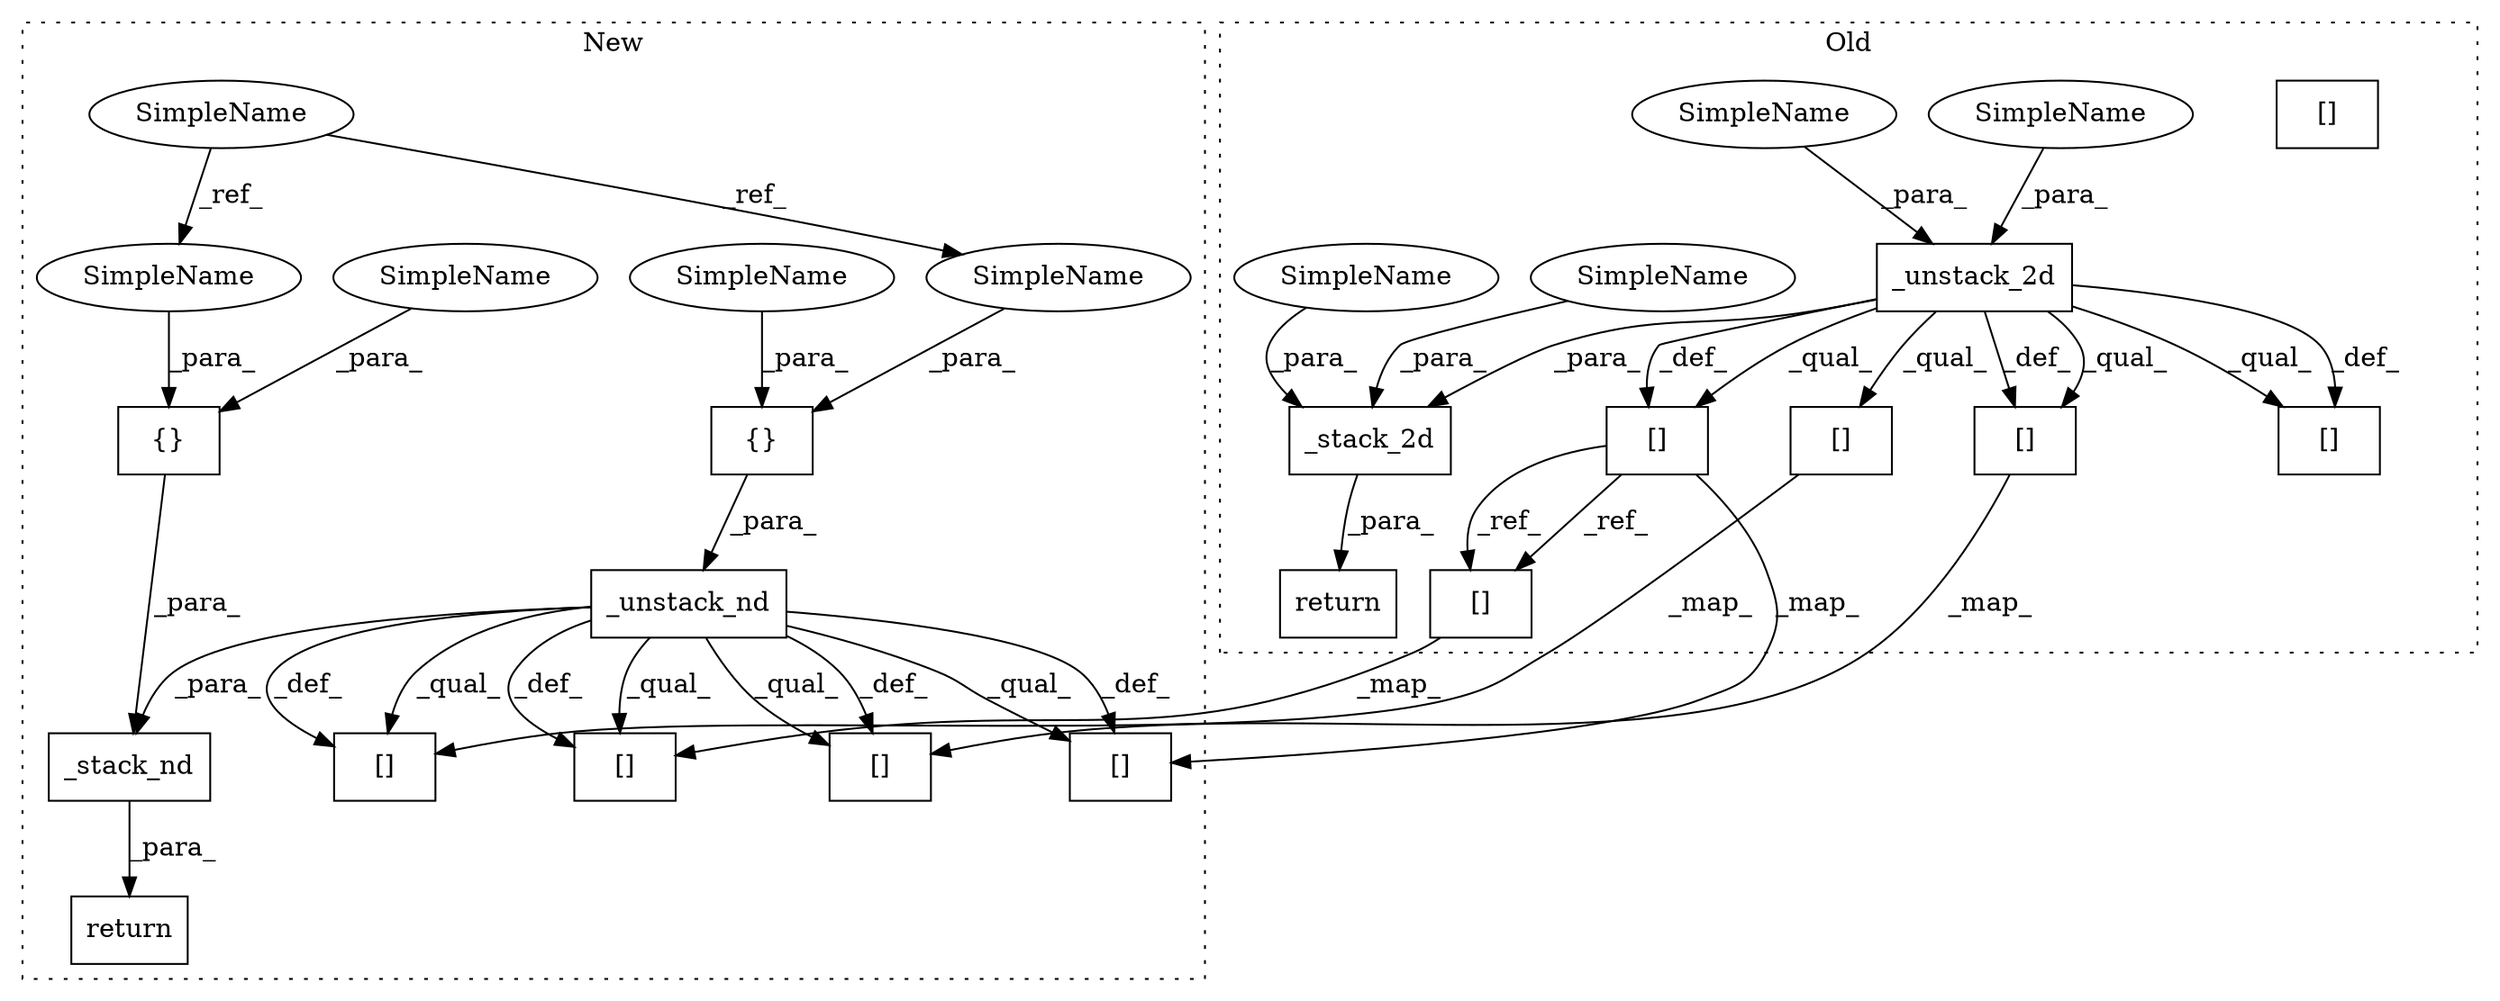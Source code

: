 digraph G {
subgraph cluster0 {
1 [label="_unstack_2d" a="32" s="22776,22812" l="12,1" shape="box"];
3 [label="[]" a="2" s="23414,23443" l="10,1" shape="box"];
6 [label="_stack_2d" a="32" s="23588,23621" l="10,1" shape="box"];
9 [label="[]" a="2" s="23175,23186" l="10,1" shape="box"];
12 [label="[]" a="2" s="23496,23524" l="27,1" shape="box"];
15 [label="return" a="41" s="23581" l="7" shape="box"];
16 [label="[]" a="2" s="23496,23524" l="27,1" shape="box"];
18 [label="[]" a="2" s="23305,23316" l="10,1" shape="box"];
19 [label="SimpleName" a="42" s="23613" l="8" shape="ellipse"];
20 [label="SimpleName" a="42" s="22804" l="8" shape="ellipse"];
21 [label="[]" a="2" s="23496,23524" l="27,1" shape="box"];
26 [label="SimpleName" a="42" s="23605" l="7" shape="ellipse"];
27 [label="SimpleName" a="42" s="22796" l="7" shape="ellipse"];
label = "Old";
style="dotted";
}
subgraph cluster1 {
2 [label="{}" a="4" s="22909,22926" l="1,1" shape="box"];
4 [label="[]" a="2" s="23529,23558" l="10,1" shape="box"];
5 [label="{}" a="4" s="23729,23746" l="1,1" shape="box"];
7 [label="_stack_nd" a="32" s="23703,23747" l="10,1" shape="box"];
8 [label="_unstack_nd" a="32" s="22880,22927" l="12,1" shape="box"];
10 [label="[]" a="2" s="23290,23301" l="10,1" shape="box"];
11 [label="SimpleName" a="42" s="22676" l="7" shape="ellipse"];
13 [label="[]" a="2" s="23611,23639" l="27,1" shape="box"];
14 [label="return" a="41" s="23696" l="7" shape="box"];
17 [label="[]" a="2" s="23420,23431" l="10,1" shape="box"];
22 [label="SimpleName" a="42" s="23738" l="8" shape="ellipse"];
23 [label="SimpleName" a="42" s="22918" l="8" shape="ellipse"];
24 [label="SimpleName" a="42" s="23730" l="7" shape="ellipse"];
25 [label="SimpleName" a="42" s="22910" l="7" shape="ellipse"];
label = "New";
style="dotted";
}
1 -> 3 [label="_def_"];
1 -> 16 [label="_qual_"];
1 -> 6 [label="_para_"];
1 -> 16 [label="_def_"];
1 -> 3 [label="_qual_"];
1 -> 9 [label="_qual_"];
1 -> 18 [label="_def_"];
1 -> 18 [label="_qual_"];
2 -> 8 [label="_para_"];
3 -> 21 [label="_ref_"];
3 -> 4 [label="_map_"];
3 -> 21 [label="_ref_"];
5 -> 7 [label="_para_"];
6 -> 15 [label="_para_"];
7 -> 14 [label="_para_"];
8 -> 13 [label="_def_"];
8 -> 13 [label="_qual_"];
8 -> 4 [label="_def_"];
8 -> 10 [label="_def_"];
8 -> 17 [label="_qual_"];
8 -> 10 [label="_qual_"];
8 -> 7 [label="_para_"];
8 -> 17 [label="_def_"];
8 -> 4 [label="_qual_"];
9 -> 10 [label="_map_"];
11 -> 25 [label="_ref_"];
11 -> 24 [label="_ref_"];
18 -> 17 [label="_map_"];
19 -> 6 [label="_para_"];
20 -> 1 [label="_para_"];
21 -> 13 [label="_map_"];
22 -> 5 [label="_para_"];
23 -> 2 [label="_para_"];
24 -> 5 [label="_para_"];
25 -> 2 [label="_para_"];
26 -> 6 [label="_para_"];
27 -> 1 [label="_para_"];
}